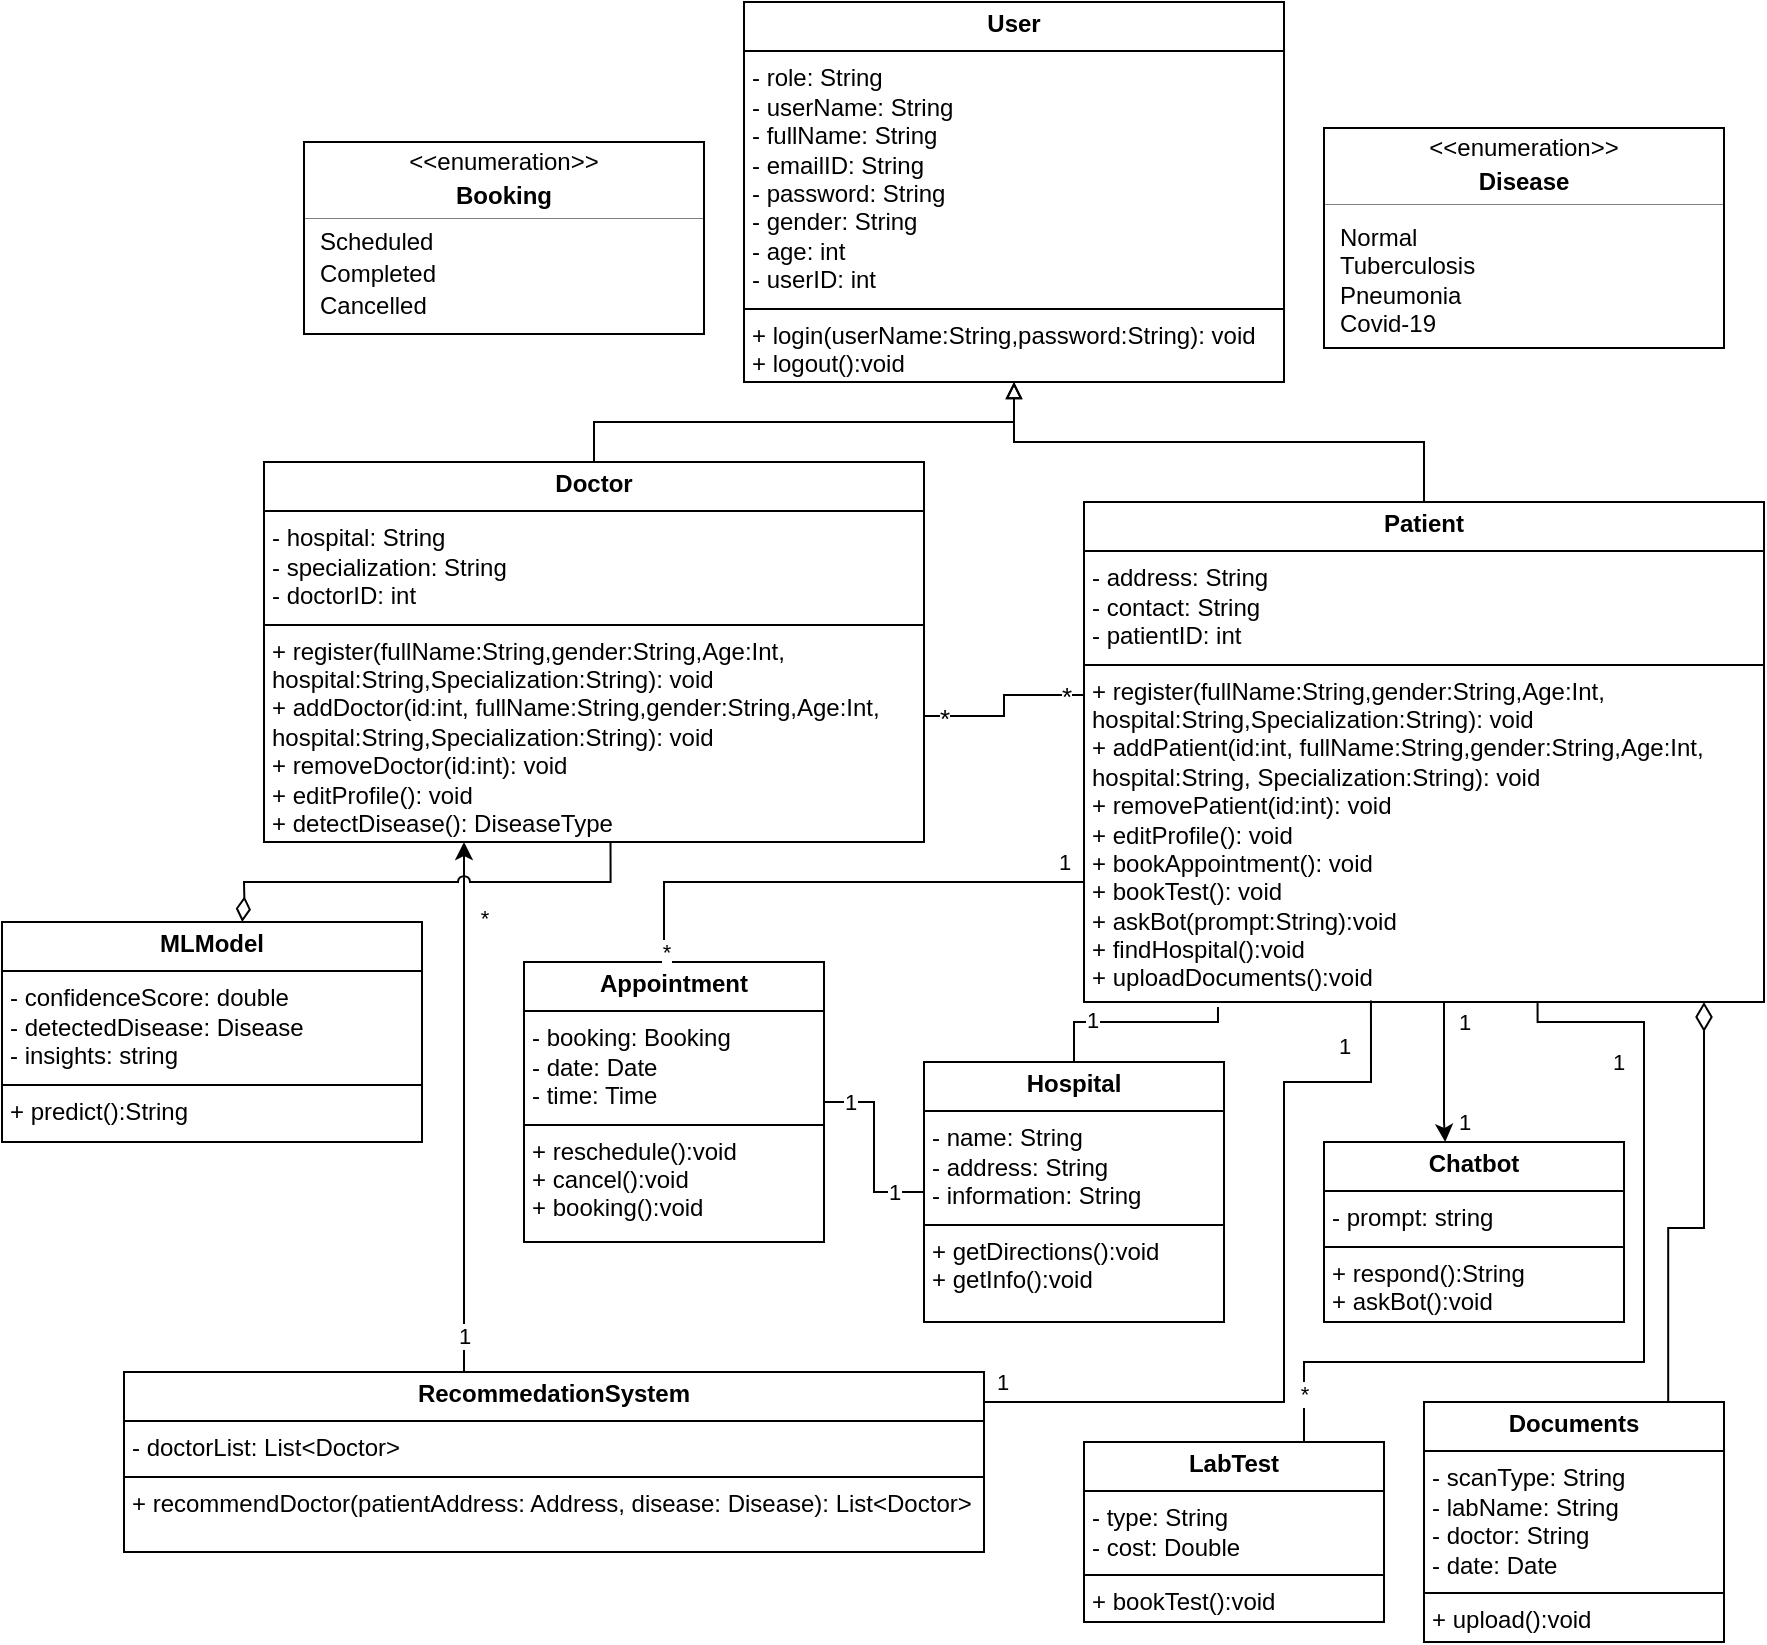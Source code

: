 <mxfile version="25.0.1">
  <diagram name="Page-1" id="Dn2ziUwGO6vzq46gAD-r">
    <mxGraphModel dx="1509" dy="813" grid="1" gridSize="10" guides="1" tooltips="1" connect="1" arrows="1" fold="1" page="1" pageScale="1" pageWidth="827" pageHeight="1169" math="0" shadow="0">
      <root>
        <mxCell id="0" />
        <mxCell id="1" parent="0" />
        <mxCell id="LIwVYI6IiAP2SG9LJZsy-1" value="&lt;p style=&quot;margin:0px;margin-top:4px;text-align:center;&quot;&gt;&lt;b&gt;User&lt;/b&gt;&lt;/p&gt;&lt;hr size=&quot;1&quot; style=&quot;border-style:solid;&quot;&gt;&lt;p style=&quot;margin:0px;margin-left:4px;&quot;&gt;- role: String&lt;/p&gt;&lt;p style=&quot;margin:0px;margin-left:4px;&quot;&gt;- userName: String&lt;/p&gt;&lt;p style=&quot;margin:0px;margin-left:4px;&quot;&gt;- fullName: String&lt;br&gt;&lt;/p&gt;&lt;p style=&quot;margin:0px;margin-left:4px;&quot;&gt;- emailID: String&lt;br&gt;&lt;/p&gt;&lt;p style=&quot;margin:0px;margin-left:4px;&quot;&gt;- password: String&lt;br&gt;&lt;/p&gt;&lt;p style=&quot;margin:0px;margin-left:4px;&quot;&gt;- gender: String&lt;br&gt;&lt;/p&gt;&lt;p style=&quot;margin:0px;margin-left:4px;&quot;&gt;- age: int&lt;/p&gt;&lt;p style=&quot;margin:0px;margin-left:4px;&quot;&gt;- userID: int&lt;/p&gt;&lt;hr size=&quot;1&quot; style=&quot;border-style:solid;&quot;&gt;&lt;p style=&quot;margin:0px;margin-left:4px;&quot;&gt;+ login(userName:String,password:String): void&lt;/p&gt;&lt;p style=&quot;margin:0px;margin-left:4px;&quot;&gt;+ logout():void&lt;/p&gt;" style="verticalAlign=top;align=left;overflow=fill;html=1;whiteSpace=wrap;" vertex="1" parent="1">
          <mxGeometry x="680" y="40" width="270" height="190" as="geometry" />
        </mxCell>
        <mxCell id="LIwVYI6IiAP2SG9LJZsy-2" style="edgeStyle=orthogonalEdgeStyle;rounded=0;orthogonalLoop=1;jettySize=auto;html=1;endArrow=block;endFill=0;" edge="1" parent="1" source="LIwVYI6IiAP2SG9LJZsy-3" target="LIwVYI6IiAP2SG9LJZsy-1">
          <mxGeometry relative="1" as="geometry" />
        </mxCell>
        <mxCell id="LIwVYI6IiAP2SG9LJZsy-3" value="&lt;p style=&quot;margin:0px;margin-top:4px;text-align:center;&quot;&gt;&lt;b&gt;Doctor&lt;/b&gt;&lt;/p&gt;&lt;hr size=&quot;1&quot; style=&quot;border-style:solid;&quot;&gt;&lt;p style=&quot;margin:0px;margin-left:4px;&quot;&gt;- hospital: String&lt;/p&gt;&lt;p style=&quot;margin:0px;margin-left:4px;&quot;&gt;- specialization: String&lt;/p&gt;&lt;p style=&quot;margin:0px;margin-left:4px;&quot;&gt;- doctorID: int&lt;br&gt;&lt;/p&gt;&lt;hr size=&quot;1&quot; style=&quot;border-style:solid;&quot;&gt;&lt;p style=&quot;margin:0px;margin-left:4px;&quot;&gt;+ register(fullName:String,gender:String,Age:Int,&lt;br&gt;hospital:String,Specialization:String): void&lt;/p&gt;&lt;p style=&quot;margin:0px;margin-left:4px;&quot;&gt;+ addDoctor(id:int, fullName:String,gender:String,Age:Int,&lt;/p&gt;&lt;p style=&quot;margin:0px;margin-left:4px;&quot;&gt;&lt;span style=&quot;background-color: initial;&quot;&gt;hospital:String,Specialization:String): void&lt;/span&gt;&lt;/p&gt;&lt;p style=&quot;margin:0px;margin-left:4px;&quot;&gt;+ removeDoctor(id:int): void&lt;br&gt;&lt;/p&gt;&lt;p style=&quot;margin:0px;margin-left:4px;&quot;&gt;+ editProfile(): void&lt;/p&gt;&lt;p style=&quot;margin:0px;margin-left:4px;&quot;&gt;+ detectDisease(): DiseaseType&lt;br&gt;&lt;/p&gt;" style="verticalAlign=top;align=left;overflow=fill;html=1;whiteSpace=wrap;" vertex="1" parent="1">
          <mxGeometry x="440" y="270" width="330" height="190" as="geometry" />
        </mxCell>
        <mxCell id="LIwVYI6IiAP2SG9LJZsy-4" style="edgeStyle=orthogonalEdgeStyle;rounded=0;orthogonalLoop=1;jettySize=auto;html=1;entryX=0.5;entryY=1;entryDx=0;entryDy=0;endArrow=block;endFill=0;" edge="1" parent="1" source="LIwVYI6IiAP2SG9LJZsy-8" target="LIwVYI6IiAP2SG9LJZsy-1">
          <mxGeometry relative="1" as="geometry" />
        </mxCell>
        <mxCell id="LIwVYI6IiAP2SG9LJZsy-5" style="edgeStyle=orthogonalEdgeStyle;rounded=0;orthogonalLoop=1;jettySize=auto;html=1;entryX=0.404;entryY=0.019;entryDx=0;entryDy=0;entryPerimeter=0;" edge="1" parent="1">
          <mxGeometry relative="1" as="geometry">
            <mxPoint x="1030.6" y="610" as="targetPoint" />
            <Array as="points">
              <mxPoint x="1030" y="600" />
              <mxPoint x="1031" y="600" />
            </Array>
            <mxPoint x="1030" y="535.95" as="sourcePoint" />
          </mxGeometry>
        </mxCell>
        <mxCell id="LIwVYI6IiAP2SG9LJZsy-6" value="1" style="edgeLabel;html=1;align=center;verticalAlign=middle;resizable=0;points=[];" vertex="1" connectable="0" parent="LIwVYI6IiAP2SG9LJZsy-5">
          <mxGeometry x="-0.79" y="2" relative="1" as="geometry">
            <mxPoint x="8" y="6" as="offset" />
          </mxGeometry>
        </mxCell>
        <mxCell id="LIwVYI6IiAP2SG9LJZsy-7" value="1" style="edgeLabel;html=1;align=center;verticalAlign=middle;resizable=0;points=[];" vertex="1" connectable="0" parent="LIwVYI6IiAP2SG9LJZsy-5">
          <mxGeometry x="0.78" relative="1" as="geometry">
            <mxPoint x="9" y="-2" as="offset" />
          </mxGeometry>
        </mxCell>
        <mxCell id="LIwVYI6IiAP2SG9LJZsy-8" value="&lt;p style=&quot;margin:0px;margin-top:4px;text-align:center;&quot;&gt;&lt;b&gt;Patient&lt;/b&gt;&lt;/p&gt;&lt;hr size=&quot;1&quot; style=&quot;border-style:solid;&quot;&gt;&lt;p style=&quot;margin:0px;margin-left:4px;&quot;&gt;- address: String&lt;/p&gt;&lt;p style=&quot;margin:0px;margin-left:4px;&quot;&gt;- contact: String&lt;/p&gt;&lt;p style=&quot;margin:0px;margin-left:4px;&quot;&gt;- patientID: int&lt;br&gt;&lt;/p&gt;&lt;hr size=&quot;1&quot; style=&quot;border-style:solid;&quot;&gt;&lt;p style=&quot;margin:0px;margin-left:4px;&quot;&gt;+ register(fullName:String,gender:String,Age:Int,&lt;/p&gt;&lt;p style=&quot;margin:0px;margin-left:4px;&quot;&gt;hospital:String,Specialization:String): void&lt;/p&gt;&lt;p style=&quot;margin:0px;margin-left:4px;&quot;&gt;+ addPatient(id:int, fullName:String,gender:String,Age:Int,&lt;/p&gt;&lt;p style=&quot;margin:0px;margin-left:4px;&quot;&gt;hospital:String,&amp;nbsp;&lt;span style=&quot;background-color: initial;&quot;&gt;Specialization:String): void&lt;/span&gt;&lt;/p&gt;&lt;p style=&quot;margin:0px;margin-left:4px;&quot;&gt;+ removePatient(id:int): void&lt;br&gt;&lt;/p&gt;&lt;p style=&quot;margin:0px;margin-left:4px;&quot;&gt;+ editProfile(): void&lt;/p&gt;&lt;p style=&quot;margin:0px;margin-left:4px;&quot;&gt;+ bookAppointment(): void&lt;br&gt;&lt;/p&gt;&lt;p style=&quot;margin:0px;margin-left:4px;&quot;&gt;+ bookTest(): void&lt;br&gt;&lt;/p&gt;&lt;p style=&quot;margin:0px;margin-left:4px;&quot;&gt;+ askBot(prompt:String):void&lt;/p&gt;&lt;p style=&quot;margin:0px;margin-left:4px;&quot;&gt;+ findHospital():void&lt;/p&gt;&lt;p style=&quot;margin:0px;margin-left:4px;&quot;&gt;+ uploadDocuments():void&lt;/p&gt;" style="verticalAlign=top;align=left;overflow=fill;html=1;whiteSpace=wrap;" vertex="1" parent="1">
          <mxGeometry x="850" y="290" width="340" height="250" as="geometry" />
        </mxCell>
        <mxCell id="LIwVYI6IiAP2SG9LJZsy-9" style="edgeStyle=orthogonalEdgeStyle;rounded=0;orthogonalLoop=1;jettySize=auto;html=1;endArrow=none;endFill=0;entryX=0.197;entryY=1.01;entryDx=0;entryDy=0;entryPerimeter=0;" edge="1" parent="1" source="LIwVYI6IiAP2SG9LJZsy-11" target="LIwVYI6IiAP2SG9LJZsy-8">
          <mxGeometry relative="1" as="geometry">
            <mxPoint x="845" y="590" as="targetPoint" />
          </mxGeometry>
        </mxCell>
        <mxCell id="LIwVYI6IiAP2SG9LJZsy-10" value="1" style="edgeLabel;html=1;align=center;verticalAlign=middle;resizable=0;points=[];" vertex="1" connectable="0" parent="LIwVYI6IiAP2SG9LJZsy-9">
          <mxGeometry x="-0.421" y="1" relative="1" as="geometry">
            <mxPoint as="offset" />
          </mxGeometry>
        </mxCell>
        <mxCell id="LIwVYI6IiAP2SG9LJZsy-11" value="&lt;p style=&quot;margin:0px;margin-top:4px;text-align:center;&quot;&gt;&lt;b&gt;Hospital&lt;/b&gt;&lt;/p&gt;&lt;hr size=&quot;1&quot; style=&quot;border-style:solid;&quot;&gt;&lt;p style=&quot;margin:0px;margin-left:4px;&quot;&gt;- name: String&lt;/p&gt;&lt;p style=&quot;margin:0px;margin-left:4px;&quot;&gt;- address: String&lt;/p&gt;&lt;p style=&quot;margin:0px;margin-left:4px;&quot;&gt;- information: String&lt;br&gt;&lt;/p&gt;&lt;hr size=&quot;1&quot; style=&quot;border-style:solid;&quot;&gt;&lt;p style=&quot;margin:0px;margin-left:4px;&quot;&gt;+ getDirections():void&lt;/p&gt;&lt;p style=&quot;margin:0px;margin-left:4px;&quot;&gt;+ getInfo():void&lt;br&gt;&lt;/p&gt;" style="verticalAlign=top;align=left;overflow=fill;html=1;whiteSpace=wrap;" vertex="1" parent="1">
          <mxGeometry x="770" y="570" width="150" height="130" as="geometry" />
        </mxCell>
        <mxCell id="LIwVYI6IiAP2SG9LJZsy-12" style="edgeStyle=orthogonalEdgeStyle;rounded=0;orthogonalLoop=1;jettySize=auto;html=1;entryX=0.667;entryY=1.001;entryDx=0;entryDy=0;endArrow=none;endFill=0;entryPerimeter=0;jumpStyle=arc;exitX=0.75;exitY=0;exitDx=0;exitDy=0;" edge="1" parent="1" source="LIwVYI6IiAP2SG9LJZsy-15">
          <mxGeometry relative="1" as="geometry">
            <Array as="points">
              <mxPoint x="960" y="760" />
              <mxPoint x="960" y="720" />
              <mxPoint x="1130" y="720" />
              <mxPoint x="1130" y="550" />
              <mxPoint x="1077" y="550" />
            </Array>
            <mxPoint x="1000.0" y="804.75" as="sourcePoint" />
            <mxPoint x="1076.78" y="540.0" as="targetPoint" />
          </mxGeometry>
        </mxCell>
        <mxCell id="LIwVYI6IiAP2SG9LJZsy-13" value="1" style="edgeLabel;html=1;align=center;verticalAlign=middle;resizable=0;points=[];" vertex="1" connectable="0" parent="LIwVYI6IiAP2SG9LJZsy-12">
          <mxGeometry x="0.874" relative="1" as="geometry">
            <mxPoint x="22" y="20" as="offset" />
          </mxGeometry>
        </mxCell>
        <mxCell id="LIwVYI6IiAP2SG9LJZsy-14" value="*" style="edgeLabel;html=1;align=center;verticalAlign=middle;resizable=0;points=[];" vertex="1" connectable="0" parent="LIwVYI6IiAP2SG9LJZsy-12">
          <mxGeometry x="-0.88" relative="1" as="geometry">
            <mxPoint as="offset" />
          </mxGeometry>
        </mxCell>
        <mxCell id="LIwVYI6IiAP2SG9LJZsy-15" value="&lt;p style=&quot;margin:0px;margin-top:4px;text-align:center;&quot;&gt;&lt;b&gt;LabTest&lt;/b&gt;&lt;/p&gt;&lt;hr size=&quot;1&quot; style=&quot;border-style:solid;&quot;&gt;&lt;p style=&quot;margin:0px;margin-left:4px;&quot;&gt;- type: String&lt;/p&gt;&lt;p style=&quot;margin:0px;margin-left:4px;&quot;&gt;- cost: Double&lt;/p&gt;&lt;hr size=&quot;1&quot; style=&quot;border-style:solid;&quot;&gt;&lt;p style=&quot;margin:0px;margin-left:4px;&quot;&gt;+ bookTest():void&lt;/p&gt;" style="verticalAlign=top;align=left;overflow=fill;html=1;whiteSpace=wrap;" vertex="1" parent="1">
          <mxGeometry x="850" y="760" width="150" height="90" as="geometry" />
        </mxCell>
        <mxCell id="LIwVYI6IiAP2SG9LJZsy-16" style="edgeStyle=orthogonalEdgeStyle;rounded=0;orthogonalLoop=1;jettySize=auto;html=1;entryX=0;entryY=0.5;entryDx=0;entryDy=0;endArrow=none;endFill=0;" edge="1" parent="1" source="LIwVYI6IiAP2SG9LJZsy-19" target="LIwVYI6IiAP2SG9LJZsy-11">
          <mxGeometry relative="1" as="geometry" />
        </mxCell>
        <mxCell id="LIwVYI6IiAP2SG9LJZsy-17" value="1" style="edgeLabel;html=1;align=center;verticalAlign=middle;resizable=0;points=[];" vertex="1" connectable="0" parent="LIwVYI6IiAP2SG9LJZsy-16">
          <mxGeometry x="-0.732" relative="1" as="geometry">
            <mxPoint as="offset" />
          </mxGeometry>
        </mxCell>
        <mxCell id="LIwVYI6IiAP2SG9LJZsy-18" value="1" style="edgeLabel;html=1;align=center;verticalAlign=middle;resizable=0;points=[];" vertex="1" connectable="0" parent="LIwVYI6IiAP2SG9LJZsy-16">
          <mxGeometry x="0.683" relative="1" as="geometry">
            <mxPoint as="offset" />
          </mxGeometry>
        </mxCell>
        <mxCell id="LIwVYI6IiAP2SG9LJZsy-19" value="&lt;p style=&quot;margin:0px;margin-top:4px;text-align:center;&quot;&gt;&lt;b&gt;Appointment&lt;/b&gt;&lt;/p&gt;&lt;hr size=&quot;1&quot; style=&quot;border-style:solid;&quot;&gt;&lt;p style=&quot;margin:0px;margin-left:4px;&quot;&gt;- booking: Booking&lt;/p&gt;&lt;p style=&quot;margin:0px;margin-left:4px;&quot;&gt;- date: Date&lt;/p&gt;&lt;p style=&quot;margin:0px;margin-left:4px;&quot;&gt;- time: Time&lt;/p&gt;&lt;hr size=&quot;1&quot; style=&quot;border-style:solid;&quot;&gt;&lt;p style=&quot;margin:0px;margin-left:4px;&quot;&gt;+ reschedule():void&lt;/p&gt;&lt;p style=&quot;margin:0px;margin-left:4px;&quot;&gt;+ cancel():void&lt;/p&gt;&lt;p style=&quot;margin:0px;margin-left:4px;&quot;&gt;+ booking():void&lt;br&gt;&lt;/p&gt;" style="verticalAlign=top;align=left;overflow=fill;html=1;whiteSpace=wrap;" vertex="1" parent="1">
          <mxGeometry x="570" y="520" width="150" height="140" as="geometry" />
        </mxCell>
        <mxCell id="LIwVYI6IiAP2SG9LJZsy-20" value="" style="fontStyle=1;align=center;verticalAlign=middle;childLayout=stackLayout;horizontal=1;horizontalStack=0;resizeParent=1;resizeParentMax=0;resizeLast=0;marginBottom=0;" vertex="1" parent="1">
          <mxGeometry x="460" y="110" width="200" height="96" as="geometry" />
        </mxCell>
        <mxCell id="LIwVYI6IiAP2SG9LJZsy-21" value="&amp;lt;&amp;lt;enumeration&amp;gt;&amp;gt;" style="html=1;align=center;spacing=0;verticalAlign=middle;strokeColor=none;fillColor=none;whiteSpace=wrap;" vertex="1" parent="LIwVYI6IiAP2SG9LJZsy-20">
          <mxGeometry width="200" height="20" as="geometry" />
        </mxCell>
        <mxCell id="LIwVYI6IiAP2SG9LJZsy-22" value="Booking" style="html=1;align=center;spacing=0;verticalAlign=middle;strokeColor=none;fillColor=none;whiteSpace=wrap;fontStyle=1;" vertex="1" parent="LIwVYI6IiAP2SG9LJZsy-20">
          <mxGeometry y="20" width="200" height="14" as="geometry" />
        </mxCell>
        <mxCell id="LIwVYI6IiAP2SG9LJZsy-23" value="" style="line;strokeWidth=0.25;fillColor=none;align=left;verticalAlign=middle;spacingTop=-1;spacingLeft=3;spacingRight=3;rotatable=0;labelPosition=right;points=[];portConstraint=eastwest;" vertex="1" parent="LIwVYI6IiAP2SG9LJZsy-20">
          <mxGeometry y="34" width="200" height="8" as="geometry" />
        </mxCell>
        <mxCell id="LIwVYI6IiAP2SG9LJZsy-24" value="Scheduled" style="html=1;align=left;spacing=0;spacingLeft=8;verticalAlign=middle;strokeColor=none;fillColor=none;whiteSpace=wrap;" vertex="1" parent="LIwVYI6IiAP2SG9LJZsy-20">
          <mxGeometry y="42" width="200" height="16" as="geometry" />
        </mxCell>
        <mxCell id="LIwVYI6IiAP2SG9LJZsy-25" value="Completed" style="html=1;align=left;spacing=0;spacingLeft=8;verticalAlign=middle;strokeColor=none;fillColor=none;whiteSpace=wrap;" vertex="1" parent="LIwVYI6IiAP2SG9LJZsy-20">
          <mxGeometry y="58" width="200" height="16" as="geometry" />
        </mxCell>
        <mxCell id="LIwVYI6IiAP2SG9LJZsy-26" value="Cancelled" style="html=1;align=left;spacing=0;spacingLeft=8;verticalAlign=middle;strokeColor=none;fillColor=none;whiteSpace=wrap;" vertex="1" parent="LIwVYI6IiAP2SG9LJZsy-20">
          <mxGeometry y="74" width="200" height="16" as="geometry" />
        </mxCell>
        <mxCell id="LIwVYI6IiAP2SG9LJZsy-27" value="" style="html=1;align=left;spacing=0;spacingLeft=8;verticalAlign=middle;strokeColor=none;fillColor=none;whiteSpace=wrap;" vertex="1" parent="LIwVYI6IiAP2SG9LJZsy-20">
          <mxGeometry y="90" width="200" height="6" as="geometry" />
        </mxCell>
        <mxCell id="LIwVYI6IiAP2SG9LJZsy-28" value="&lt;p style=&quot;margin:0px;margin-top:4px;text-align:center;&quot;&gt;&lt;b&gt;Chatbot&lt;/b&gt;&lt;/p&gt;&lt;hr size=&quot;1&quot; style=&quot;border-style:solid;&quot;&gt;&lt;p style=&quot;margin:0px;margin-left:4px;&quot;&gt;- prompt: string&lt;/p&gt;&lt;hr size=&quot;1&quot; style=&quot;border-style:solid;&quot;&gt;&lt;p style=&quot;margin:0px;margin-left:4px;&quot;&gt;+ respond():String&lt;/p&gt;&lt;p style=&quot;margin: 0px 0px 0px 4px;&quot;&gt;+ askBot():void&lt;/p&gt;&lt;div&gt;&lt;br&gt;&lt;/div&gt;" style="verticalAlign=top;align=left;overflow=fill;html=1;whiteSpace=wrap;" vertex="1" parent="1">
          <mxGeometry x="970" y="610" width="150" height="90" as="geometry" />
        </mxCell>
        <mxCell id="LIwVYI6IiAP2SG9LJZsy-29" value="&lt;p style=&quot;margin:0px;margin-top:4px;text-align:center;&quot;&gt;&lt;b&gt;MLModel&lt;/b&gt;&lt;/p&gt;&lt;hr size=&quot;1&quot; style=&quot;border-style:solid;&quot;&gt;&lt;p style=&quot;margin:0px;margin-left:4px;&quot;&gt;- confidenceScore: double&lt;/p&gt;&lt;p style=&quot;margin:0px;margin-left:4px;&quot;&gt;- detectedDisease: Disease&lt;/p&gt;&lt;p style=&quot;margin:0px;margin-left:4px;&quot;&gt;- insights: string&lt;/p&gt;&lt;hr size=&quot;1&quot; style=&quot;border-style:solid;&quot;&gt;&lt;p style=&quot;margin:0px;margin-left:4px;&quot;&gt;+ predict():String&lt;/p&gt;&lt;div&gt;&lt;br&gt;&lt;/div&gt;" style="verticalAlign=top;align=left;overflow=fill;html=1;whiteSpace=wrap;" vertex="1" parent="1">
          <mxGeometry x="309" y="500" width="210" height="110" as="geometry" />
        </mxCell>
        <mxCell id="LIwVYI6IiAP2SG9LJZsy-30" value="" style="fontStyle=1;align=center;verticalAlign=middle;childLayout=stackLayout;horizontal=1;horizontalStack=0;resizeParent=1;resizeParentMax=0;resizeLast=0;marginBottom=0;" vertex="1" parent="1">
          <mxGeometry x="970" y="103" width="200" height="110" as="geometry" />
        </mxCell>
        <mxCell id="LIwVYI6IiAP2SG9LJZsy-31" value="&amp;lt;&amp;lt;enumeration&amp;gt;&amp;gt;" style="html=1;align=center;spacing=0;verticalAlign=middle;strokeColor=none;fillColor=none;whiteSpace=wrap;" vertex="1" parent="LIwVYI6IiAP2SG9LJZsy-30">
          <mxGeometry width="200" height="20" as="geometry" />
        </mxCell>
        <mxCell id="LIwVYI6IiAP2SG9LJZsy-32" value="Disease" style="html=1;align=center;spacing=0;verticalAlign=middle;strokeColor=none;fillColor=none;whiteSpace=wrap;fontStyle=1;" vertex="1" parent="LIwVYI6IiAP2SG9LJZsy-30">
          <mxGeometry y="20" width="200" height="14" as="geometry" />
        </mxCell>
        <mxCell id="LIwVYI6IiAP2SG9LJZsy-33" value="" style="line;strokeWidth=0.25;fillColor=none;align=left;verticalAlign=middle;spacingTop=-1;spacingLeft=3;spacingRight=3;rotatable=0;labelPosition=right;points=[];portConstraint=eastwest;" vertex="1" parent="LIwVYI6IiAP2SG9LJZsy-30">
          <mxGeometry y="34" width="200" height="8" as="geometry" />
        </mxCell>
        <mxCell id="LIwVYI6IiAP2SG9LJZsy-34" value="Normal&lt;div&gt;Tuberculosis&lt;/div&gt;&lt;div&gt;Pneumonia&lt;/div&gt;&lt;div&gt;Covid-19&lt;/div&gt;" style="html=1;align=left;spacing=0;spacingLeft=8;verticalAlign=middle;strokeColor=none;fillColor=none;whiteSpace=wrap;" vertex="1" parent="LIwVYI6IiAP2SG9LJZsy-30">
          <mxGeometry y="42" width="200" height="68" as="geometry" />
        </mxCell>
        <mxCell id="LIwVYI6IiAP2SG9LJZsy-35" style="edgeStyle=orthogonalEdgeStyle;rounded=0;orthogonalLoop=1;jettySize=auto;html=1;jumpStyle=arc;" edge="1" parent="1" source="LIwVYI6IiAP2SG9LJZsy-38" target="LIwVYI6IiAP2SG9LJZsy-3">
          <mxGeometry relative="1" as="geometry">
            <Array as="points">
              <mxPoint x="540" y="610" />
              <mxPoint x="540" y="610" />
            </Array>
          </mxGeometry>
        </mxCell>
        <mxCell id="LIwVYI6IiAP2SG9LJZsy-36" value="*" style="edgeLabel;html=1;align=center;verticalAlign=middle;resizable=0;points=[];" vertex="1" connectable="0" parent="LIwVYI6IiAP2SG9LJZsy-35">
          <mxGeometry x="0.95" y="2" relative="1" as="geometry">
            <mxPoint x="12" y="31" as="offset" />
          </mxGeometry>
        </mxCell>
        <mxCell id="LIwVYI6IiAP2SG9LJZsy-37" value="1" style="edgeLabel;html=1;align=center;verticalAlign=middle;resizable=0;points=[];" vertex="1" connectable="0" parent="LIwVYI6IiAP2SG9LJZsy-35">
          <mxGeometry x="-0.955" relative="1" as="geometry">
            <mxPoint y="-12" as="offset" />
          </mxGeometry>
        </mxCell>
        <mxCell id="LIwVYI6IiAP2SG9LJZsy-38" value="&lt;p style=&quot;margin:0px;margin-top:4px;text-align:center;&quot;&gt;&lt;b&gt;RecommedationSystem&lt;/b&gt;&lt;/p&gt;&lt;hr size=&quot;1&quot; style=&quot;border-style:solid;&quot;&gt;&lt;p style=&quot;margin:0px;margin-left:4px;&quot;&gt;- doctorList: List&amp;lt;Doctor&amp;gt;&lt;/p&gt;&lt;hr size=&quot;1&quot; style=&quot;border-style:solid;&quot;&gt;&lt;p style=&quot;margin:0px;margin-left:4px;&quot;&gt;+&amp;nbsp;recommendDoctor(patientAddress: Address, disease: Disease): List&amp;lt;Doctor&amp;gt;&lt;/p&gt;&lt;div&gt;&lt;br&gt;&lt;/div&gt;" style="verticalAlign=top;align=left;overflow=fill;html=1;whiteSpace=wrap;" vertex="1" parent="1">
          <mxGeometry x="370" y="725" width="430" height="90" as="geometry" />
        </mxCell>
        <mxCell id="LIwVYI6IiAP2SG9LJZsy-39" value="&lt;p style=&quot;margin:0px;margin-top:4px;text-align:center;&quot;&gt;&lt;b&gt;Documents&lt;/b&gt;&lt;/p&gt;&lt;hr size=&quot;1&quot; style=&quot;border-style:solid;&quot;&gt;&lt;p style=&quot;margin:0px;margin-left:4px;&quot;&gt;- scanType: String&lt;/p&gt;&lt;p style=&quot;margin:0px;margin-left:4px;&quot;&gt;- labName: String&lt;/p&gt;&lt;p style=&quot;margin:0px;margin-left:4px;&quot;&gt;- doctor: String&lt;/p&gt;&lt;p style=&quot;margin:0px;margin-left:4px;&quot;&gt;- date: Date&lt;/p&gt;&lt;hr size=&quot;1&quot; style=&quot;border-style:solid;&quot;&gt;&lt;p style=&quot;margin:0px;margin-left:4px;&quot;&gt;+ upload():void&lt;/p&gt;" style="verticalAlign=top;align=left;overflow=fill;html=1;whiteSpace=wrap;" vertex="1" parent="1">
          <mxGeometry x="1020" y="740" width="150" height="120" as="geometry" />
        </mxCell>
        <mxCell id="LIwVYI6IiAP2SG9LJZsy-40" value="" style="edgeStyle=orthogonalEdgeStyle;rounded=0;orthogonalLoop=1;jettySize=auto;entryX=-0.001;entryY=0.386;entryDx=0;entryDy=0;entryPerimeter=0;endArrow=none;endFill=0;strokeColor=default;html=1;shadow=0;" edge="1" parent="1" source="LIwVYI6IiAP2SG9LJZsy-3" target="LIwVYI6IiAP2SG9LJZsy-8">
          <mxGeometry relative="1" as="geometry">
            <Array as="points">
              <mxPoint x="810" y="397" />
            </Array>
          </mxGeometry>
        </mxCell>
        <mxCell id="LIwVYI6IiAP2SG9LJZsy-41" value="&lt;font style=&quot;font-size: 13px;&quot;&gt;*&lt;/font&gt;" style="edgeLabel;html=1;align=center;verticalAlign=middle;resizable=0;points=[];" vertex="1" connectable="0" parent="LIwVYI6IiAP2SG9LJZsy-40">
          <mxGeometry x="0.812" relative="1" as="geometry">
            <mxPoint as="offset" />
          </mxGeometry>
        </mxCell>
        <mxCell id="LIwVYI6IiAP2SG9LJZsy-42" value="&lt;font style=&quot;font-size: 13px;&quot;&gt;*&lt;/font&gt;" style="edgeLabel;html=1;align=center;verticalAlign=middle;resizable=0;points=[];" vertex="1" connectable="0" parent="LIwVYI6IiAP2SG9LJZsy-40">
          <mxGeometry x="-0.782" y="-1" relative="1" as="geometry">
            <mxPoint as="offset" />
          </mxGeometry>
        </mxCell>
        <mxCell id="LIwVYI6IiAP2SG9LJZsy-43" style="edgeStyle=orthogonalEdgeStyle;rounded=0;orthogonalLoop=1;jettySize=auto;html=1;endArrow=diamondThin;endFill=0;endSize=10;exitX=0.525;exitY=1;exitDx=0;exitDy=0;exitPerimeter=0;jumpStyle=arc;" edge="1" parent="1" source="LIwVYI6IiAP2SG9LJZsy-3">
          <mxGeometry relative="1" as="geometry">
            <mxPoint x="429.11" y="500" as="targetPoint" />
            <mxPoint x="613.98" y="420.19" as="sourcePoint" />
            <Array as="points">
              <mxPoint x="613" y="480" />
              <mxPoint x="430" y="480" />
              <mxPoint x="430" y="490" />
              <mxPoint x="429" y="490" />
            </Array>
          </mxGeometry>
        </mxCell>
        <mxCell id="LIwVYI6IiAP2SG9LJZsy-44" style="edgeStyle=orthogonalEdgeStyle;rounded=0;orthogonalLoop=1;jettySize=auto;html=1;endArrow=diamondThin;endFill=0;endSize=12;jumpStyle=arc;exitX=0.814;exitY=0.001;exitDx=0;exitDy=0;exitPerimeter=0;" edge="1" parent="1" source="LIwVYI6IiAP2SG9LJZsy-39">
          <mxGeometry relative="1" as="geometry">
            <Array as="points">
              <mxPoint x="1142" y="653" />
              <mxPoint x="1160" y="653" />
            </Array>
            <mxPoint x="1220.0" y="712.75" as="sourcePoint" />
            <mxPoint x="1160" y="540" as="targetPoint" />
          </mxGeometry>
        </mxCell>
        <mxCell id="LIwVYI6IiAP2SG9LJZsy-45" style="edgeStyle=orthogonalEdgeStyle;rounded=0;orthogonalLoop=1;jettySize=auto;html=1;endArrow=none;endFill=0;" edge="1" parent="1">
          <mxGeometry relative="1" as="geometry">
            <mxPoint x="640" y="520" as="sourcePoint" />
            <mxPoint x="850" y="480" as="targetPoint" />
            <Array as="points">
              <mxPoint x="640" y="480" />
              <mxPoint x="850" y="480" />
              <mxPoint x="850" y="470" />
            </Array>
          </mxGeometry>
        </mxCell>
        <mxCell id="LIwVYI6IiAP2SG9LJZsy-46" value="1" style="edgeLabel;html=1;align=center;verticalAlign=middle;resizable=0;points=[];" vertex="1" connectable="0" parent="LIwVYI6IiAP2SG9LJZsy-45">
          <mxGeometry x="0.961" y="1" relative="1" as="geometry">
            <mxPoint x="-11" y="-5" as="offset" />
          </mxGeometry>
        </mxCell>
        <mxCell id="LIwVYI6IiAP2SG9LJZsy-47" value="*" style="edgeLabel;html=1;align=center;verticalAlign=middle;resizable=0;points=[];" vertex="1" connectable="0" parent="LIwVYI6IiAP2SG9LJZsy-45">
          <mxGeometry x="-0.96" y="-1" relative="1" as="geometry">
            <mxPoint as="offset" />
          </mxGeometry>
        </mxCell>
        <mxCell id="LIwVYI6IiAP2SG9LJZsy-48" style="edgeStyle=orthogonalEdgeStyle;rounded=0;orthogonalLoop=1;jettySize=auto;html=1;endArrow=none;endFill=0;exitX=1;exitY=0.5;exitDx=0;exitDy=0;entryX=0.422;entryY=0.997;entryDx=0;entryDy=0;entryPerimeter=0;" edge="1" parent="1" target="LIwVYI6IiAP2SG9LJZsy-8">
          <mxGeometry relative="1" as="geometry">
            <mxPoint x="1000" y="530" as="targetPoint" />
            <Array as="points">
              <mxPoint x="800" y="740" />
              <mxPoint x="950" y="740" />
              <mxPoint x="950" y="580" />
              <mxPoint x="994" y="580" />
            </Array>
            <mxPoint x="800" y="750" as="sourcePoint" />
          </mxGeometry>
        </mxCell>
        <mxCell id="LIwVYI6IiAP2SG9LJZsy-49" value="1" style="edgeLabel;html=1;align=center;verticalAlign=middle;resizable=0;points=[];" vertex="1" connectable="0" parent="LIwVYI6IiAP2SG9LJZsy-48">
          <mxGeometry x="0.757" relative="1" as="geometry">
            <mxPoint x="-5" y="-18" as="offset" />
          </mxGeometry>
        </mxCell>
        <mxCell id="LIwVYI6IiAP2SG9LJZsy-50" value="1" style="edgeLabel;html=1;align=center;verticalAlign=middle;resizable=0;points=[];" vertex="1" connectable="0" parent="LIwVYI6IiAP2SG9LJZsy-48">
          <mxGeometry x="-0.854" y="1" relative="1" as="geometry">
            <mxPoint x="-11" y="-9" as="offset" />
          </mxGeometry>
        </mxCell>
      </root>
    </mxGraphModel>
  </diagram>
</mxfile>
